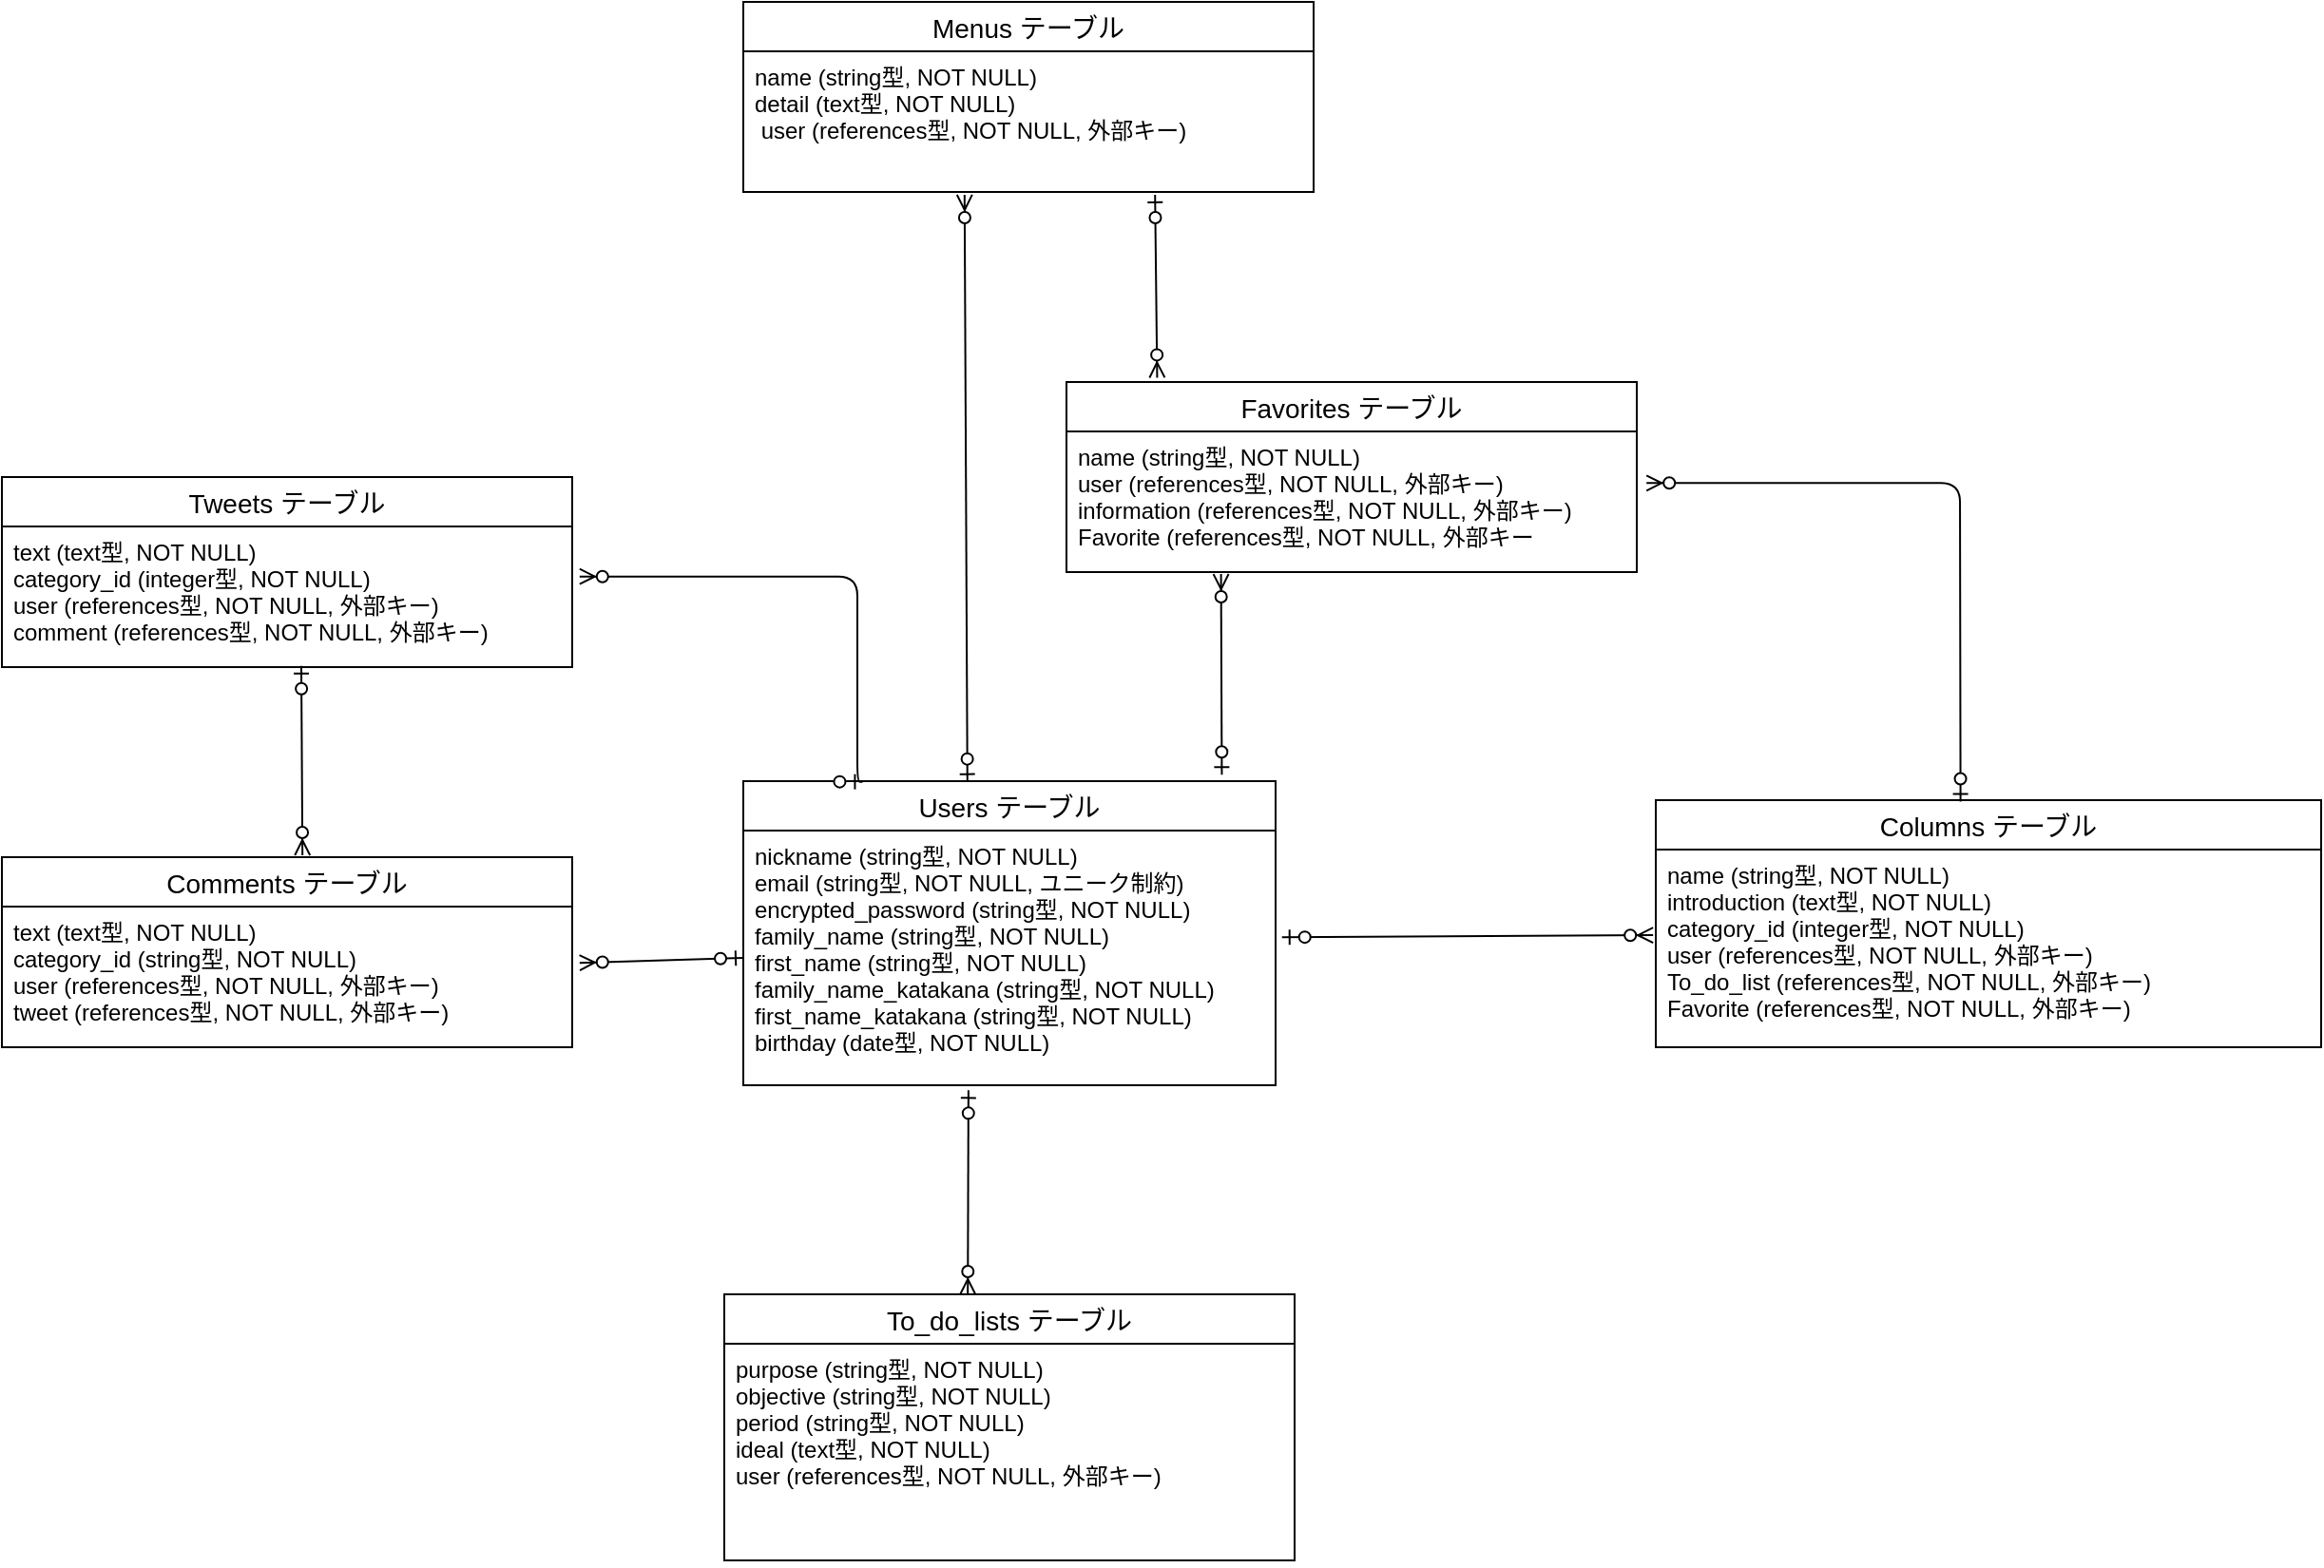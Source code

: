 <mxfile>
    <diagram id="uU7ygdnNdRczL9__nXiQ" name="ページ1">
        <mxGraphModel dx="1550" dy="1086" grid="1" gridSize="10" guides="1" tooltips="1" connect="1" arrows="1" fold="1" page="1" pageScale="1" pageWidth="827" pageHeight="1169" math="0" shadow="0">
            <root>
                <mxCell id="0"/>
                <mxCell id="1" parent="0"/>
                <mxCell id="40" value="" style="group" vertex="1" connectable="0" parent="1">
                    <mxGeometry x="90" y="80" width="1220" height="820" as="geometry"/>
                </mxCell>
                <mxCell id="32" value="Menus テーブル" style="swimlane;fontStyle=0;childLayout=stackLayout;horizontal=1;startSize=26;horizontalStack=0;resizeParent=1;resizeParentMax=0;resizeLast=0;collapsible=1;marginBottom=0;align=center;fontSize=14;container=0;" parent="40" vertex="1">
                    <mxGeometry x="390" width="300" height="100" as="geometry"/>
                </mxCell>
                <mxCell id="33" value="name (string型, NOT NULL)&#10;detail (text型, NOT NULL)&#10; user (references型, NOT NULL, 外部キー)" style="text;strokeColor=none;fillColor=none;spacingLeft=4;spacingRight=4;overflow=hidden;rotatable=0;points=[[0,0.5],[1,0.5]];portConstraint=eastwest;fontSize=12;container=0;" parent="40" vertex="1">
                    <mxGeometry x="390" y="26" width="300" height="74" as="geometry"/>
                </mxCell>
                <mxCell id="15" value="Comments テーブル" style="swimlane;fontStyle=0;childLayout=stackLayout;horizontal=1;startSize=26;horizontalStack=0;resizeParent=1;resizeParentMax=0;resizeLast=0;collapsible=1;marginBottom=0;align=center;fontSize=14;container=0;" parent="40" vertex="1">
                    <mxGeometry y="450" width="300" height="100" as="geometry"/>
                </mxCell>
                <mxCell id="17" value="Favorites テーブル" style="swimlane;fontStyle=0;childLayout=stackLayout;horizontal=1;startSize=26;horizontalStack=0;resizeParent=1;resizeParentMax=0;resizeLast=0;collapsible=1;marginBottom=0;align=center;fontSize=14;container=0;" parent="40" vertex="1">
                    <mxGeometry x="560" y="200" width="300" height="100" as="geometry"/>
                </mxCell>
                <mxCell id="36" value="" style="fontSize=12;html=1;endArrow=ERzeroToMany;startArrow=ERzeroToOne;exitX=0.722;exitY=1.02;exitDx=0;exitDy=0;exitPerimeter=0;entryX=0.159;entryY=-0.023;entryDx=0;entryDy=0;entryPerimeter=0;" parent="40" source="33" target="17" edge="1">
                    <mxGeometry width="100" height="100" relative="1" as="geometry">
                        <mxPoint x="630" y="190" as="sourcePoint"/>
                        <mxPoint x="700" y="160" as="targetPoint"/>
                    </mxGeometry>
                </mxCell>
                <mxCell id="3" value="Tweets テーブル" style="swimlane;fontStyle=0;childLayout=stackLayout;horizontal=1;startSize=26;horizontalStack=0;resizeParent=1;resizeParentMax=0;resizeLast=0;collapsible=1;marginBottom=0;align=center;fontSize=14;container=0;" parent="40" vertex="1">
                    <mxGeometry y="250" width="300" height="100" as="geometry"/>
                </mxCell>
                <mxCell id="6" value="Users テーブル" style="swimlane;fontStyle=0;childLayout=stackLayout;horizontal=1;startSize=26;horizontalStack=0;resizeParent=1;resizeParentMax=0;resizeLast=0;collapsible=1;marginBottom=0;align=center;fontSize=14;container=0;" parent="40" vertex="1">
                    <mxGeometry x="390" y="410" width="280" height="160" as="geometry"/>
                </mxCell>
                <mxCell id="35" value="" style="fontSize=12;html=1;endArrow=ERzeroToMany;startArrow=ERzeroToOne;exitX=0.421;exitY=0.002;exitDx=0;exitDy=0;exitPerimeter=0;entryX=0.388;entryY=1.02;entryDx=0;entryDy=0;entryPerimeter=0;" parent="40" source="6" target="33" edge="1">
                    <mxGeometry width="100" height="100" relative="1" as="geometry">
                        <mxPoint x="480.42" y="215.6" as="sourcePoint"/>
                        <mxPoint x="500" y="140" as="targetPoint"/>
                    </mxGeometry>
                </mxCell>
                <mxCell id="8" value="Columns テーブル" style="swimlane;fontStyle=0;childLayout=stackLayout;horizontal=1;startSize=26;horizontalStack=0;resizeParent=1;resizeParentMax=0;resizeLast=0;collapsible=1;marginBottom=0;align=center;fontSize=14;container=0;" parent="40" vertex="1">
                    <mxGeometry x="870" y="420" width="350" height="130" as="geometry">
                        <mxRectangle x="450" y="120" width="120" height="26" as="alternateBounds"/>
                    </mxGeometry>
                </mxCell>
                <mxCell id="10" value="To_do_lists テーブル" style="swimlane;fontStyle=0;childLayout=stackLayout;horizontal=1;startSize=26;horizontalStack=0;resizeParent=1;resizeParentMax=0;resizeLast=0;collapsible=1;marginBottom=0;align=center;fontSize=14;container=0;" parent="40" vertex="1">
                    <mxGeometry x="380" y="680" width="300" height="140" as="geometry"/>
                </mxCell>
                <mxCell id="25" value="" style="fontSize=12;html=1;endArrow=ERzeroToMany;startArrow=ERzeroToOne;exitX=0.525;exitY=0.992;exitDx=0;exitDy=0;exitPerimeter=0;entryX=0.527;entryY=-0.01;entryDx=0;entryDy=0;entryPerimeter=0;" parent="40" source="4" target="15" edge="1">
                    <mxGeometry width="100" height="100" relative="1" as="geometry">
                        <mxPoint x="210" y="331.4" as="sourcePoint"/>
                        <mxPoint x="117" y="420" as="targetPoint"/>
                    </mxGeometry>
                </mxCell>
                <mxCell id="26" value="" style="edgeStyle=elbowEdgeStyle;fontSize=12;html=1;endArrow=ERzeroToMany;startArrow=ERzeroToOne;entryX=1.013;entryY=0.356;entryDx=0;entryDy=0;entryPerimeter=0;exitX=0.224;exitY=0.002;exitDx=0;exitDy=0;exitPerimeter=0;" parent="40" source="6" target="4" edge="1">
                    <mxGeometry width="100" height="100" relative="1" as="geometry">
                        <mxPoint x="450" y="340" as="sourcePoint"/>
                        <mxPoint x="553.68" y="350.786" as="targetPoint"/>
                        <Array as="points">
                            <mxPoint x="450" y="330"/>
                            <mxPoint x="440" y="270"/>
                            <mxPoint x="450" y="330"/>
                            <mxPoint x="440" y="330"/>
                            <mxPoint x="520" y="410"/>
                            <mxPoint x="520" y="410"/>
                            <mxPoint x="520" y="290"/>
                            <mxPoint x="571" y="300"/>
                        </Array>
                    </mxGeometry>
                </mxCell>
                <mxCell id="27" value="" style="edgeStyle=elbowEdgeStyle;fontSize=12;html=1;endArrow=ERzeroToMany;startArrow=ERzeroToOne;entryX=1.017;entryY=0.367;entryDx=0;entryDy=0;entryPerimeter=0;exitX=0.458;exitY=0.006;exitDx=0;exitDy=0;exitPerimeter=0;" parent="40" source="8" target="18" edge="1">
                    <mxGeometry width="100" height="100" relative="1" as="geometry">
                        <mxPoint x="1030" y="398" as="sourcePoint"/>
                        <mxPoint x="900.12" y="337.12" as="targetPoint"/>
                        <Array as="points">
                            <mxPoint x="1030" y="310"/>
                            <mxPoint x="1020" y="380"/>
                            <mxPoint x="1020" y="330"/>
                            <mxPoint x="1040" y="320"/>
                            <mxPoint x="1030" y="400"/>
                            <mxPoint x="1030" y="400"/>
                            <mxPoint x="1030" y="390"/>
                            <mxPoint x="1020" y="340"/>
                            <mxPoint x="1080" y="290"/>
                            <mxPoint x="1020" y="370"/>
                            <mxPoint x="1020" y="290"/>
                            <mxPoint x="1050" y="270"/>
                            <mxPoint x="1020" y="370"/>
                            <mxPoint x="1010" y="360"/>
                            <mxPoint x="1010" y="280"/>
                        </Array>
                    </mxGeometry>
                </mxCell>
                <mxCell id="28" value="" style="fontSize=12;html=1;endArrow=ERzeroToMany;startArrow=ERzeroToOne;entryX=0.271;entryY=1.014;entryDx=0;entryDy=0;entryPerimeter=0;exitX=0.899;exitY=-0.021;exitDx=0;exitDy=0;exitPerimeter=0;" parent="40" source="6" target="18" edge="1">
                    <mxGeometry width="100" height="100" relative="1" as="geometry">
                        <mxPoint x="570" y="360" as="sourcePoint"/>
                        <mxPoint x="771.5" y="365.992" as="targetPoint"/>
                    </mxGeometry>
                </mxCell>
                <mxCell id="39" value="" style="fontSize=12;html=1;endArrow=ERzeroToMany;startArrow=ERzeroToOne;exitX=0.423;exitY=1.02;exitDx=0;exitDy=0;exitPerimeter=0;entryX=0.427;entryY=0;entryDx=0;entryDy=0;entryPerimeter=0;" parent="40" source="7" target="10" edge="1">
                    <mxGeometry width="100" height="100" relative="1" as="geometry">
                        <mxPoint x="510" y="610" as="sourcePoint"/>
                        <mxPoint x="508" y="660" as="targetPoint"/>
                    </mxGeometry>
                </mxCell>
                <mxCell id="18" value="name (string型, NOT NULL)&#10;user (references型, NOT NULL, 外部キー)&#10;information (references型, NOT NULL, 外部キー)&#10;Favorite (references型, NOT NULL, 外部キー " style="text;strokeColor=none;fillColor=none;spacingLeft=4;spacingRight=4;overflow=hidden;rotatable=0;points=[[0,0.5],[1,0.5]];portConstraint=eastwest;fontSize=12;container=0;" parent="40" vertex="1">
                    <mxGeometry x="560" y="226" width="300" height="74" as="geometry"/>
                </mxCell>
                <mxCell id="7" value="nickname (string型, NOT NULL)&#10;email (string型, NOT NULL, ユニーク制約)&#10;encrypted_password (string型, NOT NULL)&#10;family_name (string型, NOT NULL)&#10;first_name (string型, NOT NULL)&#10;family_name_katakana (string型, NOT NULL)&#10;first_name_katakana (string型, NOT NULL)&#10;birthday (date型, NOT NULL)" style="text;strokeColor=none;fillColor=none;spacingLeft=4;spacingRight=4;overflow=hidden;rotatable=0;points=[[0,0.5],[1,0.5]];portConstraint=eastwest;fontSize=12;container=0;" parent="40" vertex="1">
                    <mxGeometry x="390" y="436" width="280" height="134" as="geometry"/>
                </mxCell>
                <mxCell id="16" value="text (text型, NOT NULL)&#10;category_id (string型, NOT NULL)&#10;user (references型, NOT NULL, 外部キー)&#10;tweet (references型, NOT NULL, 外部キー)" style="text;strokeColor=none;fillColor=none;spacingLeft=4;spacingRight=4;overflow=hidden;rotatable=0;points=[[0,0.5],[1,0.5]];portConstraint=eastwest;fontSize=12;container=0;" parent="40" vertex="1">
                    <mxGeometry y="476" width="300" height="74" as="geometry"/>
                </mxCell>
                <mxCell id="24" value="" style="fontSize=12;html=1;endArrow=ERzeroToMany;startArrow=ERzeroToOne;exitX=0;exitY=0.5;exitDx=0;exitDy=0;entryX=1.013;entryY=0.4;entryDx=0;entryDy=0;entryPerimeter=0;" parent="40" source="7" target="16" edge="1">
                    <mxGeometry width="100" height="100" relative="1" as="geometry">
                        <mxPoint x="220" y="320" as="sourcePoint"/>
                        <mxPoint x="300" y="640" as="targetPoint"/>
                    </mxGeometry>
                </mxCell>
                <mxCell id="4" value="text (text型, NOT NULL)&#10;category_id (integer型, NOT NULL)&#10;user (references型, NOT NULL, 外部キー)&#10;comment (references型, NOT NULL, 外部キー)" style="text;strokeColor=none;fillColor=none;spacingLeft=4;spacingRight=4;overflow=hidden;rotatable=0;points=[[0,0.5],[1,0.5]];portConstraint=eastwest;fontSize=12;container=0;" parent="40" vertex="1">
                    <mxGeometry y="276" width="300" height="74" as="geometry"/>
                </mxCell>
                <mxCell id="9" value="name (string型, NOT NULL)&#10;introduction (text型, NOT NULL)&#10;category_id (integer型, NOT NULL)&#10;user (references型, NOT NULL, 外部キー)&#10;To_do_list (references型, NOT NULL, 外部キー)&#10;Favorite (references型, NOT NULL, 外部キー)" style="text;strokeColor=none;fillColor=none;spacingLeft=4;spacingRight=4;overflow=hidden;rotatable=0;points=[[0,0.5],[1,0.5]];portConstraint=eastwest;fontSize=12;container=0;" parent="40" vertex="1">
                    <mxGeometry x="870" y="446" width="350" height="104" as="geometry"/>
                </mxCell>
                <mxCell id="12" value="" style="fontSize=12;html=1;endArrow=ERzeroToMany;startArrow=ERzeroToOne;entryX=-0.004;entryY=0.433;entryDx=0;entryDy=0;exitX=1.012;exitY=0.419;exitDx=0;exitDy=0;exitPerimeter=0;entryPerimeter=0;" parent="40" source="7" target="9" edge="1">
                    <mxGeometry width="100" height="100" relative="1" as="geometry">
                        <mxPoint x="690" y="339.956" as="sourcePoint"/>
                        <mxPoint x="860" y="341.988" as="targetPoint"/>
                    </mxGeometry>
                </mxCell>
                <mxCell id="21" value="purpose (string型, NOT NULL)&#10;objective (string型, NOT NULL)&#10;period (string型, NOT NULL)&#10;ideal (text型, NOT NULL)&#10;user (references型, NOT NULL, 外部キー)&#10;" style="text;strokeColor=none;fillColor=none;spacingLeft=4;spacingRight=4;overflow=hidden;rotatable=0;points=[[0,0.5],[1,0.5]];portConstraint=eastwest;fontSize=12;container=0;" parent="40" vertex="1">
                    <mxGeometry x="380" y="706" width="300" height="114" as="geometry"/>
                </mxCell>
            </root>
        </mxGraphModel>
    </diagram>
    <diagram id="e1oTrJZnEmVo7WKCixkT" name="ページ2">
        <mxGraphModel dx="1473" dy="987" grid="1" gridSize="10" guides="1" tooltips="1" connect="1" arrows="1" fold="1" page="1" pageScale="1" pageWidth="827" pageHeight="1169" math="0" shadow="0">
            <root>
                <mxCell id="_hvI1dxnZSOt8kmgRSOM-0"/>
                <mxCell id="_hvI1dxnZSOt8kmgRSOM-1" parent="_hvI1dxnZSOt8kmgRSOM-0"/>
                <mxCell id="_hvI1dxnZSOt8kmgRSOM-2" value="" style="group" vertex="1" connectable="0" parent="_hvI1dxnZSOt8kmgRSOM-1">
                    <mxGeometry x="120" y="100" width="1390" height="820" as="geometry"/>
                </mxCell>
                <mxCell id="_hvI1dxnZSOt8kmgRSOM-3" value="Menus テーブル" style="swimlane;fontStyle=0;childLayout=stackLayout;horizontal=1;startSize=26;horizontalStack=0;resizeParent=1;resizeParentMax=0;resizeLast=0;collapsible=1;marginBottom=0;align=center;fontSize=14;container=0;" vertex="1" parent="_hvI1dxnZSOt8kmgRSOM-2">
                    <mxGeometry x="390" width="300" height="100" as="geometry"/>
                </mxCell>
                <mxCell id="_hvI1dxnZSOt8kmgRSOM-4" value="name (string型, NOT NULL)&#10;detail (text型, NOT NULL)&#10; user (references型, NOT NULL, 外部キー)" style="text;strokeColor=none;fillColor=none;spacingLeft=4;spacingRight=4;overflow=hidden;rotatable=0;points=[[0,0.5],[1,0.5]];portConstraint=eastwest;fontSize=12;container=0;" vertex="1" parent="_hvI1dxnZSOt8kmgRSOM-2">
                    <mxGeometry x="390" y="26" width="300" height="74" as="geometry"/>
                </mxCell>
                <mxCell id="_hvI1dxnZSOt8kmgRSOM-6" value="Favorites テーブル" style="swimlane;fontStyle=0;childLayout=stackLayout;horizontal=1;startSize=26;horizontalStack=0;resizeParent=1;resizeParentMax=0;resizeLast=0;collapsible=1;marginBottom=0;align=center;fontSize=14;container=0;" vertex="1" parent="_hvI1dxnZSOt8kmgRSOM-2">
                    <mxGeometry x="560" y="200" width="300" height="100" as="geometry"/>
                </mxCell>
                <mxCell id="_hvI1dxnZSOt8kmgRSOM-7" value="" style="fontSize=12;html=1;endArrow=ERzeroToMany;startArrow=ERzeroToOne;exitX=0.722;exitY=1.02;exitDx=0;exitDy=0;exitPerimeter=0;entryX=0.159;entryY=-0.023;entryDx=0;entryDy=0;entryPerimeter=0;" edge="1" parent="_hvI1dxnZSOt8kmgRSOM-2" source="_hvI1dxnZSOt8kmgRSOM-4" target="_hvI1dxnZSOt8kmgRSOM-6">
                    <mxGeometry width="100" height="100" relative="1" as="geometry">
                        <mxPoint x="630" y="190" as="sourcePoint"/>
                        <mxPoint x="700" y="160" as="targetPoint"/>
                    </mxGeometry>
                </mxCell>
                <mxCell id="_hvI1dxnZSOt8kmgRSOM-9" value="Users テーブル" style="swimlane;fontStyle=0;childLayout=stackLayout;horizontal=1;startSize=26;horizontalStack=0;resizeParent=1;resizeParentMax=0;resizeLast=0;collapsible=1;marginBottom=0;align=center;fontSize=14;container=0;" vertex="1" parent="_hvI1dxnZSOt8kmgRSOM-2">
                    <mxGeometry x="390" y="410" width="280" height="160" as="geometry"/>
                </mxCell>
                <mxCell id="_hvI1dxnZSOt8kmgRSOM-10" value="" style="fontSize=12;html=1;endArrow=ERzeroToMany;startArrow=ERzeroToOne;exitX=0.421;exitY=0.002;exitDx=0;exitDy=0;exitPerimeter=0;entryX=0.388;entryY=1.02;entryDx=0;entryDy=0;entryPerimeter=0;" edge="1" parent="_hvI1dxnZSOt8kmgRSOM-2" source="_hvI1dxnZSOt8kmgRSOM-9" target="_hvI1dxnZSOt8kmgRSOM-4">
                    <mxGeometry width="100" height="100" relative="1" as="geometry">
                        <mxPoint x="480.42" y="215.6" as="sourcePoint"/>
                        <mxPoint x="500" y="140" as="targetPoint"/>
                    </mxGeometry>
                </mxCell>
                <mxCell id="_hvI1dxnZSOt8kmgRSOM-11" value="Columns テーブル" style="swimlane;fontStyle=0;childLayout=stackLayout;horizontal=1;startSize=26;horizontalStack=0;resizeParent=1;resizeParentMax=0;resizeLast=0;collapsible=1;marginBottom=0;align=center;fontSize=14;container=0;" vertex="1" parent="_hvI1dxnZSOt8kmgRSOM-2">
                    <mxGeometry x="870" y="420" width="350" height="130" as="geometry">
                        <mxRectangle x="450" y="120" width="120" height="26" as="alternateBounds"/>
                    </mxGeometry>
                </mxCell>
                <mxCell id="_hvI1dxnZSOt8kmgRSOM-12" value="To_do_lists テーブル" style="swimlane;fontStyle=0;childLayout=stackLayout;horizontal=1;startSize=26;horizontalStack=0;resizeParent=1;resizeParentMax=0;resizeLast=0;collapsible=1;marginBottom=0;align=center;fontSize=14;container=0;" vertex="1" parent="_hvI1dxnZSOt8kmgRSOM-2">
                    <mxGeometry x="380" y="680" width="300" height="140" as="geometry"/>
                </mxCell>
                <mxCell id="_hvI1dxnZSOt8kmgRSOM-15" value="" style="edgeStyle=elbowEdgeStyle;fontSize=12;html=1;endArrow=ERzeroToMany;startArrow=ERzeroToOne;entryX=1.017;entryY=0.367;entryDx=0;entryDy=0;entryPerimeter=0;exitX=0.458;exitY=0.006;exitDx=0;exitDy=0;exitPerimeter=0;" edge="1" parent="_hvI1dxnZSOt8kmgRSOM-2" source="_hvI1dxnZSOt8kmgRSOM-11" target="_hvI1dxnZSOt8kmgRSOM-18">
                    <mxGeometry width="100" height="100" relative="1" as="geometry">
                        <mxPoint x="1030" y="398" as="sourcePoint"/>
                        <mxPoint x="900.12" y="337.12" as="targetPoint"/>
                        <Array as="points">
                            <mxPoint x="1030" y="310"/>
                            <mxPoint x="1020" y="380"/>
                            <mxPoint x="1020" y="330"/>
                            <mxPoint x="1040" y="320"/>
                            <mxPoint x="1030" y="400"/>
                            <mxPoint x="1030" y="400"/>
                            <mxPoint x="1030" y="390"/>
                            <mxPoint x="1020" y="340"/>
                            <mxPoint x="1080" y="290"/>
                            <mxPoint x="1020" y="370"/>
                            <mxPoint x="1020" y="290"/>
                            <mxPoint x="1050" y="270"/>
                            <mxPoint x="1020" y="370"/>
                            <mxPoint x="1010" y="360"/>
                            <mxPoint x="1010" y="280"/>
                        </Array>
                    </mxGeometry>
                </mxCell>
                <mxCell id="_hvI1dxnZSOt8kmgRSOM-16" value="" style="fontSize=12;html=1;endArrow=ERzeroToMany;startArrow=ERzeroToOne;entryX=0.271;entryY=1.014;entryDx=0;entryDy=0;entryPerimeter=0;exitX=0.899;exitY=-0.021;exitDx=0;exitDy=0;exitPerimeter=0;" edge="1" parent="_hvI1dxnZSOt8kmgRSOM-2" source="_hvI1dxnZSOt8kmgRSOM-9" target="_hvI1dxnZSOt8kmgRSOM-18">
                    <mxGeometry width="100" height="100" relative="1" as="geometry">
                        <mxPoint x="570" y="360" as="sourcePoint"/>
                        <mxPoint x="771.5" y="365.992" as="targetPoint"/>
                    </mxGeometry>
                </mxCell>
                <mxCell id="_hvI1dxnZSOt8kmgRSOM-17" value="" style="fontSize=12;html=1;endArrow=ERzeroToMany;startArrow=ERzeroToOne;exitX=0.423;exitY=1.02;exitDx=0;exitDy=0;exitPerimeter=0;entryX=0.427;entryY=0;entryDx=0;entryDy=0;entryPerimeter=0;" edge="1" parent="_hvI1dxnZSOt8kmgRSOM-2" source="_hvI1dxnZSOt8kmgRSOM-19" target="_hvI1dxnZSOt8kmgRSOM-12">
                    <mxGeometry width="100" height="100" relative="1" as="geometry">
                        <mxPoint x="510" y="610" as="sourcePoint"/>
                        <mxPoint x="508" y="660" as="targetPoint"/>
                    </mxGeometry>
                </mxCell>
                <mxCell id="_hvI1dxnZSOt8kmgRSOM-18" value="name (string型, NOT NULL)&#10;user (references型, NOT NULL, 外部キー)&#10;information (references型, NOT NULL, 外部キー)&#10;Favorite (references型, NOT NULL, 外部キー " style="text;strokeColor=none;fillColor=none;spacingLeft=4;spacingRight=4;overflow=hidden;rotatable=0;points=[[0,0.5],[1,0.5]];portConstraint=eastwest;fontSize=12;container=0;" vertex="1" parent="_hvI1dxnZSOt8kmgRSOM-2">
                    <mxGeometry x="560" y="226" width="300" height="74" as="geometry"/>
                </mxCell>
                <mxCell id="_hvI1dxnZSOt8kmgRSOM-19" value="nickname (string型, NOT NULL)&#10;email (string型, NOT NULL, ユニーク制約)&#10;encrypted_password (string型, NOT NULL)&#10;family_name (string型, NOT NULL)&#10;first_name (string型, NOT NULL)&#10;family_name_katakana (string型, NOT NULL)&#10;first_name_katakana (string型, NOT NULL)&#10;birthday (date型, NOT NULL)" style="text;strokeColor=none;fillColor=none;spacingLeft=4;spacingRight=4;overflow=hidden;rotatable=0;points=[[0,0.5],[1,0.5]];portConstraint=eastwest;fontSize=12;container=0;" vertex="1" parent="_hvI1dxnZSOt8kmgRSOM-2">
                    <mxGeometry x="390" y="436" width="280" height="134" as="geometry"/>
                </mxCell>
                <mxCell id="_hvI1dxnZSOt8kmgRSOM-23" value="name (string型, NOT NULL)&#10;introduction (text型, NOT NULL)&#10;category_id (integer型, NOT NULL)&#10;user (references型, NOT NULL, 外部キー)&#10;To_do_list (references型, NOT NULL, 外部キー)&#10;Favorite (references型, NOT NULL, 外部キー)" style="text;strokeColor=none;fillColor=none;spacingLeft=4;spacingRight=4;overflow=hidden;rotatable=0;points=[[0,0.5],[1,0.5]];portConstraint=eastwest;fontSize=12;container=0;" vertex="1" parent="_hvI1dxnZSOt8kmgRSOM-2">
                    <mxGeometry x="870" y="446" width="350" height="104" as="geometry"/>
                </mxCell>
                <mxCell id="_hvI1dxnZSOt8kmgRSOM-24" value="" style="fontSize=12;html=1;endArrow=ERzeroToMany;startArrow=ERzeroToOne;entryX=-0.004;entryY=0.433;entryDx=0;entryDy=0;exitX=1.012;exitY=0.419;exitDx=0;exitDy=0;exitPerimeter=0;entryPerimeter=0;" edge="1" parent="_hvI1dxnZSOt8kmgRSOM-2" source="_hvI1dxnZSOt8kmgRSOM-19" target="_hvI1dxnZSOt8kmgRSOM-23">
                    <mxGeometry width="100" height="100" relative="1" as="geometry">
                        <mxPoint x="690" y="339.956" as="sourcePoint"/>
                        <mxPoint x="860" y="341.988" as="targetPoint"/>
                    </mxGeometry>
                </mxCell>
                <mxCell id="_hvI1dxnZSOt8kmgRSOM-25" value="purpose (string型, NOT NULL)&#10;objective (string型, NOT NULL)&#10;period (string型, NOT NULL)&#10;ideal (text型, NOT NULL)&#10;user (references型, NOT NULL, 外部キー)&#10;" style="text;strokeColor=none;fillColor=none;spacingLeft=4;spacingRight=4;overflow=hidden;rotatable=0;points=[[0,0.5],[1,0.5]];portConstraint=eastwest;fontSize=12;container=0;" vertex="1" parent="_hvI1dxnZSOt8kmgRSOM-2">
                    <mxGeometry x="380" y="706" width="300" height="114" as="geometry"/>
                </mxCell>
                <mxCell id="_hvI1dxnZSOt8kmgRSOM-5" value="Comments テーブル" style="swimlane;fontStyle=0;childLayout=stackLayout;horizontal=1;startSize=26;horizontalStack=0;resizeParent=1;resizeParentMax=0;resizeLast=0;collapsible=1;marginBottom=0;align=center;fontSize=14;container=0;" vertex="1" parent="_hvI1dxnZSOt8kmgRSOM-2">
                    <mxGeometry x="920" y="650" width="300" height="100" as="geometry"/>
                </mxCell>
                <mxCell id="_hvI1dxnZSOt8kmgRSOM-20" value="text (text型, NOT NULL)&#10;category_id (string型, NOT NULL)&#10;user (references型, NOT NULL, 外部キー)&#10;tweet (references型, NOT NULL, 外部キー)" style="text;strokeColor=none;fillColor=none;spacingLeft=4;spacingRight=4;overflow=hidden;rotatable=0;points=[[0,0.5],[1,0.5]];portConstraint=eastwest;fontSize=12;container=0;" vertex="1" parent="_hvI1dxnZSOt8kmgRSOM-5">
                    <mxGeometry y="26" width="300" height="74" as="geometry"/>
                </mxCell>
                <mxCell id="_hvI1dxnZSOt8kmgRSOM-21" value="" style="fontSize=12;html=1;endArrow=ERzeroToMany;startArrow=ERzeroToOne;exitX=1.011;exitY=0.912;exitDx=0;exitDy=0;entryX=0;entryY=0.5;entryDx=0;entryDy=0;exitPerimeter=0;" edge="1" parent="_hvI1dxnZSOt8kmgRSOM-2" source="_hvI1dxnZSOt8kmgRSOM-19" target="_hvI1dxnZSOt8kmgRSOM-20">
                    <mxGeometry width="100" height="100" relative="1" as="geometry">
                        <mxPoint x="220" y="320" as="sourcePoint"/>
                        <mxPoint x="300" y="640" as="targetPoint"/>
                    </mxGeometry>
                </mxCell>
                <mxCell id="_hvI1dxnZSOt8kmgRSOM-27" value="" style="fontSize=12;html=1;endArrow=ERzeroToMany;startArrow=ERzeroToOne;exitX=0.476;exitY=0.997;exitDx=0;exitDy=0;entryX=0.403;entryY=0.011;entryDx=0;entryDy=0;entryPerimeter=0;exitPerimeter=0;" edge="1" parent="_hvI1dxnZSOt8kmgRSOM-2" source="_hvI1dxnZSOt8kmgRSOM-23" target="_hvI1dxnZSOt8kmgRSOM-5">
                    <mxGeometry width="100" height="100" relative="1" as="geometry">
                        <mxPoint x="683.08" y="461.008" as="sourcePoint"/>
                        <mxPoint x="1100" y="263" as="targetPoint"/>
                    </mxGeometry>
                </mxCell>
            </root>
        </mxGraphModel>
    </diagram>
    <diagram id="I7hQxUEg9O6JX7ihD86m" name="ページ3">
        <mxGraphModel dx="853" dy="572" grid="1" gridSize="10" guides="1" tooltips="1" connect="1" arrows="1" fold="1" page="1" pageScale="1" pageWidth="827" pageHeight="1169" math="0" shadow="0">
            <root>
                <mxCell id="nZNebrvBgywipY53dy8F-0"/>
                <mxCell id="nZNebrvBgywipY53dy8F-1" parent="nZNebrvBgywipY53dy8F-0"/>
                <mxCell id="Z5UMstBM-kdYophq5YMj-0" value="トップページ" style="rounded=1;arcSize=10;whiteSpace=wrap;html=1;align=center;" vertex="1" parent="nZNebrvBgywipY53dy8F-1">
                    <mxGeometry x="110" y="170" width="100" height="40" as="geometry"/>
                </mxCell>
                <mxCell id="Z5UMstBM-kdYophq5YMj-2" value="" style="line;strokeWidth=1;rotatable=0;dashed=0;labelPosition=right;align=left;verticalAlign=middle;spacingTop=0;spacingLeft=6;points=[];portConstraint=eastwest;" vertex="1" parent="nZNebrvBgywipY53dy8F-1">
                    <mxGeometry x="210" y="185" width="60" height="10" as="geometry"/>
                </mxCell>
                <mxCell id="Z5UMstBM-kdYophq5YMj-3" value="体づくりの情報を管理するページ" style="rounded=1;arcSize=10;whiteSpace=wrap;html=1;align=center;" vertex="1" parent="nZNebrvBgywipY53dy8F-1">
                    <mxGeometry x="270" y="346" width="100" height="40" as="geometry"/>
                </mxCell>
                <mxCell id="Z5UMstBM-kdYophq5YMj-5" value="一覧ページ" style="rounded=1;arcSize=10;whiteSpace=wrap;html=1;align=center;" vertex="1" parent="nZNebrvBgywipY53dy8F-1">
                    <mxGeometry x="430" y="346" width="100" height="40" as="geometry"/>
                </mxCell>
                <mxCell id="Z5UMstBM-kdYophq5YMj-6" value="詳細ページ" style="rounded=1;arcSize=10;whiteSpace=wrap;html=1;align=center;" vertex="1" parent="nZNebrvBgywipY53dy8F-1">
                    <mxGeometry x="750" y="346" width="100" height="40" as="geometry"/>
                </mxCell>
                <mxCell id="Z5UMstBM-kdYophq5YMj-7" value="新規投稿ページ" style="rounded=1;arcSize=10;whiteSpace=wrap;html=1;align=center;" vertex="1" parent="nZNebrvBgywipY53dy8F-1">
                    <mxGeometry x="430" y="290" width="100" height="40" as="geometry"/>
                </mxCell>
                <mxCell id="Z5UMstBM-kdYophq5YMj-8" value="編集ページ" style="rounded=1;arcSize=10;whiteSpace=wrap;html=1;align=center;" vertex="1" parent="nZNebrvBgywipY53dy8F-1">
                    <mxGeometry x="590" y="346" width="100" height="40" as="geometry"/>
                </mxCell>
                <mxCell id="Z5UMstBM-kdYophq5YMj-9" value="カレンダーページ" style="rounded=1;arcSize=10;whiteSpace=wrap;html=1;align=center;" vertex="1" parent="nZNebrvBgywipY53dy8F-1">
                    <mxGeometry x="270" y="426" width="100" height="40" as="geometry"/>
                </mxCell>
                <mxCell id="Z5UMstBM-kdYophq5YMj-10" value="目標管理ページ" style="rounded=1;arcSize=10;whiteSpace=wrap;html=1;align=center;" vertex="1" parent="nZNebrvBgywipY53dy8F-1">
                    <mxGeometry x="270" y="506" width="100" height="40" as="geometry"/>
                </mxCell>
                <mxCell id="Z5UMstBM-kdYophq5YMj-11" value="検索ページ" style="rounded=1;arcSize=10;whiteSpace=wrap;html=1;align=center;" vertex="1" parent="nZNebrvBgywipY53dy8F-1">
                    <mxGeometry x="270" y="586" width="100" height="40" as="geometry"/>
                </mxCell>
                <mxCell id="Z5UMstBM-kdYophq5YMj-13" value="" style="line;strokeWidth=1;rotatable=0;dashed=0;labelPosition=right;align=left;verticalAlign=middle;spacingTop=0;spacingLeft=6;points=[];portConstraint=eastwest;" vertex="1" parent="nZNebrvBgywipY53dy8F-1">
                    <mxGeometry x="370" y="361" width="60" height="10" as="geometry"/>
                </mxCell>
                <mxCell id="Z5UMstBM-kdYophq5YMj-14" value="" style="line;strokeWidth=1;rotatable=0;dashed=0;labelPosition=right;align=left;verticalAlign=middle;spacingTop=0;spacingLeft=6;points=[];portConstraint=eastwest;" vertex="1" parent="nZNebrvBgywipY53dy8F-1">
                    <mxGeometry x="530" y="361" width="60" height="10" as="geometry"/>
                </mxCell>
                <mxCell id="Z5UMstBM-kdYophq5YMj-15" value="" style="line;strokeWidth=1;rotatable=0;dashed=0;labelPosition=right;align=left;verticalAlign=middle;spacingTop=0;spacingLeft=6;points=[];portConstraint=eastwest;" vertex="1" parent="nZNebrvBgywipY53dy8F-1">
                    <mxGeometry x="690" y="361" width="60" height="10" as="geometry"/>
                </mxCell>
                <mxCell id="Z5UMstBM-kdYophq5YMj-19" value="" style="edgeStyle=elbowEdgeStyle;fontSize=12;html=1;endArrow=ERone;endFill=1;exitX=0.483;exitY=0.8;exitDx=0;exitDy=0;exitPerimeter=0;entryX=0;entryY=0.5;entryDx=0;entryDy=0;" edge="1" parent="nZNebrvBgywipY53dy8F-1" source="Z5UMstBM-kdYophq5YMj-2" target="Z5UMstBM-kdYophq5YMj-3">
                    <mxGeometry width="100" height="100" relative="1" as="geometry">
                        <mxPoint x="240" y="310" as="sourcePoint"/>
                        <mxPoint x="260" y="284" as="targetPoint"/>
                        <Array as="points">
                            <mxPoint x="240" y="284"/>
                            <mxPoint x="240" y="280"/>
                        </Array>
                    </mxGeometry>
                </mxCell>
                <mxCell id="Z5UMstBM-kdYophq5YMj-20" value="" style="edgeStyle=elbowEdgeStyle;fontSize=12;html=1;endArrow=ERone;endFill=1;exitX=0.483;exitY=0.8;exitDx=0;exitDy=0;exitPerimeter=0;entryX=0;entryY=0.75;entryDx=0;entryDy=0;" edge="1" parent="nZNebrvBgywipY53dy8F-1">
                    <mxGeometry width="100" height="100" relative="1" as="geometry">
                        <mxPoint x="238.98" y="356" as="sourcePoint"/>
                        <mxPoint x="270" y="443" as="targetPoint"/>
                        <Array as="points">
                            <mxPoint x="240" y="443"/>
                        </Array>
                    </mxGeometry>
                </mxCell>
                <mxCell id="Z5UMstBM-kdYophq5YMj-21" value="" style="edgeStyle=elbowEdgeStyle;fontSize=12;html=1;endArrow=ERone;endFill=1;exitX=0.483;exitY=0.8;exitDx=0;exitDy=0;exitPerimeter=0;entryX=0;entryY=0.75;entryDx=0;entryDy=0;" edge="1" parent="nZNebrvBgywipY53dy8F-1">
                    <mxGeometry width="100" height="100" relative="1" as="geometry">
                        <mxPoint x="238.98" y="436" as="sourcePoint"/>
                        <mxPoint x="270" y="523" as="targetPoint"/>
                        <Array as="points">
                            <mxPoint x="240" y="523"/>
                        </Array>
                    </mxGeometry>
                </mxCell>
                <mxCell id="Z5UMstBM-kdYophq5YMj-24" value="" style="edgeStyle=elbowEdgeStyle;fontSize=12;html=1;endArrow=ERone;endFill=1;entryX=0;entryY=0.5;entryDx=0;entryDy=0;" edge="1" parent="nZNebrvBgywipY53dy8F-1" target="Z5UMstBM-kdYophq5YMj-7">
                    <mxGeometry width="100" height="100" relative="1" as="geometry">
                        <mxPoint x="320" y="346" as="sourcePoint"/>
                        <mxPoint x="420" y="316" as="targetPoint"/>
                        <Array as="points">
                            <mxPoint x="320" y="306"/>
                            <mxPoint x="320" y="326"/>
                            <mxPoint x="330" y="306"/>
                        </Array>
                    </mxGeometry>
                </mxCell>
                <mxCell id="Z5UMstBM-kdYophq5YMj-25" value="" style="edgeStyle=elbowEdgeStyle;fontSize=12;html=1;endArrow=ERone;endFill=1;exitX=0.483;exitY=0.8;exitDx=0;exitDy=0;exitPerimeter=0;entryX=0;entryY=0.75;entryDx=0;entryDy=0;" edge="1" parent="nZNebrvBgywipY53dy8F-1">
                    <mxGeometry width="100" height="100" relative="1" as="geometry">
                        <mxPoint x="238.98" y="516" as="sourcePoint"/>
                        <mxPoint x="270" y="603" as="targetPoint"/>
                        <Array as="points">
                            <mxPoint x="240" y="603"/>
                        </Array>
                    </mxGeometry>
                </mxCell>
                <mxCell id="Z5UMstBM-kdYophq5YMj-31" value="ユーザログインページ" style="rounded=1;arcSize=10;whiteSpace=wrap;html=1;align=center;" vertex="1" parent="nZNebrvBgywipY53dy8F-1">
                    <mxGeometry x="270" y="170" width="100" height="40" as="geometry"/>
                </mxCell>
                <mxCell id="Z5UMstBM-kdYophq5YMj-32" value="ユーザー新規登録ページ" style="rounded=1;arcSize=10;whiteSpace=wrap;html=1;align=center;" vertex="1" parent="nZNebrvBgywipY53dy8F-1">
                    <mxGeometry x="270" y="240" width="100" height="40" as="geometry"/>
                </mxCell>
                <mxCell id="Z5UMstBM-kdYophq5YMj-34" value="" style="edgeStyle=elbowEdgeStyle;fontSize=12;html=1;endArrow=ERone;endFill=1;exitX=0.483;exitY=0.8;exitDx=0;exitDy=0;exitPerimeter=0;" edge="1" parent="nZNebrvBgywipY53dy8F-1">
                    <mxGeometry width="100" height="100" relative="1" as="geometry">
                        <mxPoint x="238.98" y="185" as="sourcePoint"/>
                        <mxPoint x="270" y="260" as="targetPoint"/>
                        <Array as="points">
                            <mxPoint x="240" y="272"/>
                        </Array>
                    </mxGeometry>
                </mxCell>
            </root>
        </mxGraphModel>
    </diagram>
</mxfile>